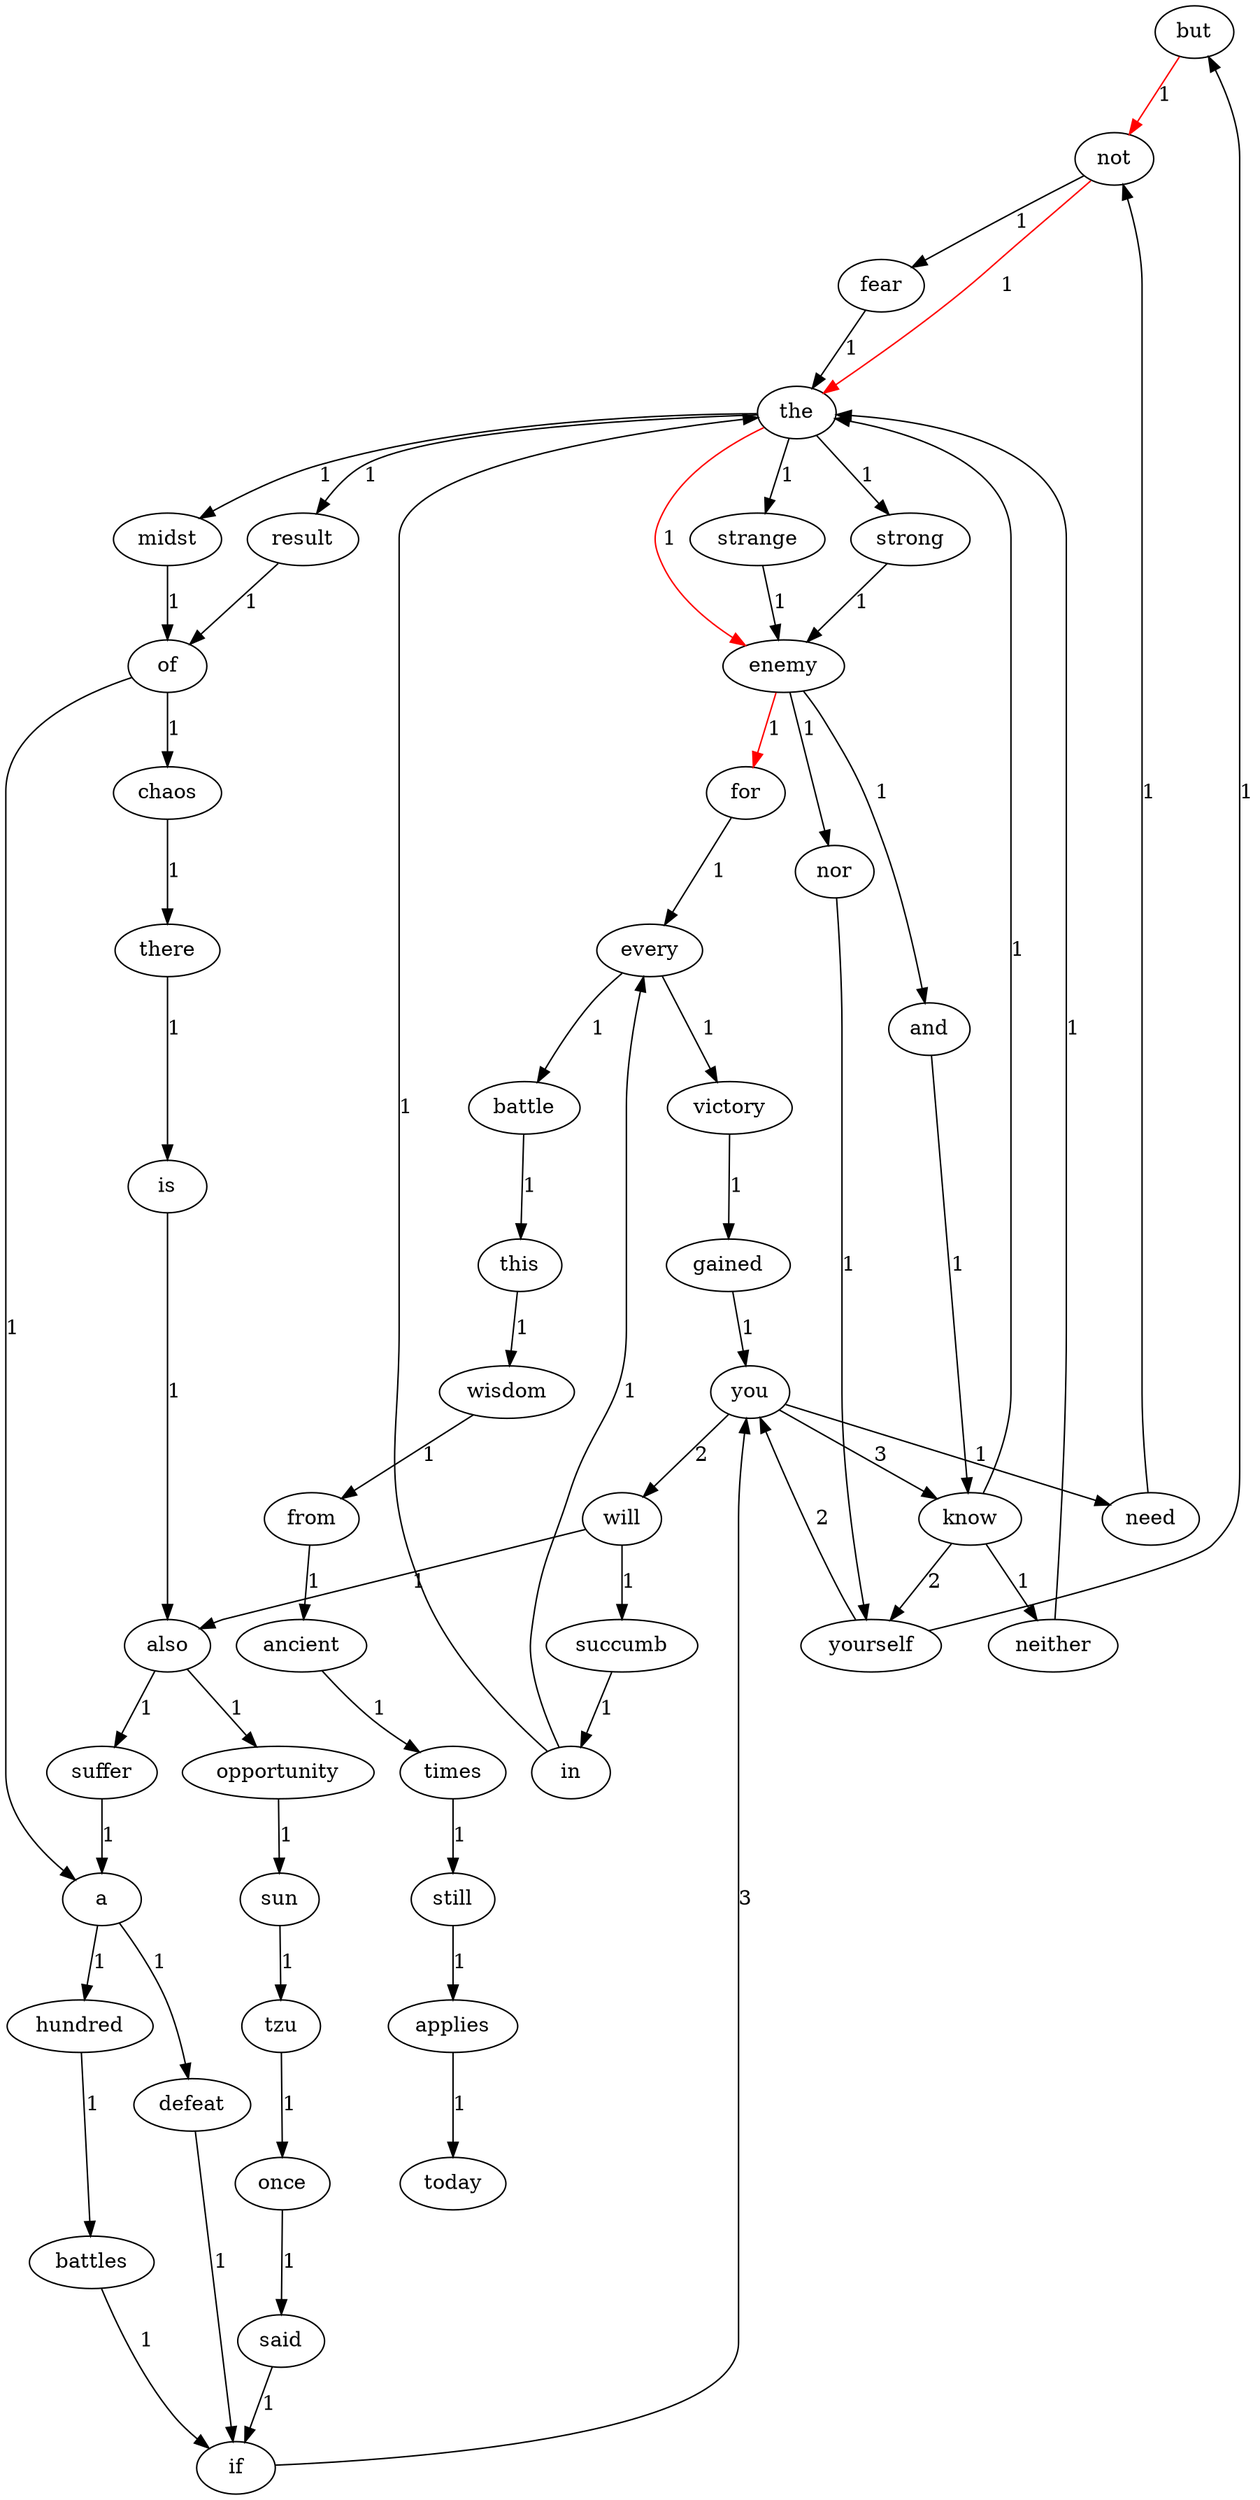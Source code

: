 digraph G {
    "but" -> "not" [label="1" color="red"];
    "strong" -> "enemy" [label="1"];
    "hundred" -> "battles" [label="1"];
    "for" -> "every" [label="1"];
    "enemy" -> "nor" [label="1"];
    "enemy" -> "and" [label="1"];
    "enemy" -> "for" [label="1" color="red"];
    "sun" -> "tzu" [label="1"];
    "wisdom" -> "from" [label="1"];
    "result" -> "of" [label="1"];
    "defeat" -> "if" [label="1"];
    "nor" -> "yourself" [label="1"];
    "not" -> "the" [label="1" color="red"];
    "not" -> "fear" [label="1"];
    "suffer" -> "a" [label="1"];
    "times" -> "still" [label="1"];
    "gained" -> "you" [label="1"];
    "and" -> "know" [label="1"];
    "of" -> "a" [label="1"];
    "of" -> "chaos" [label="1"];
    "midst" -> "of" [label="1"];
    "yourself" -> "but" [label="1"];
    "yourself" -> "you" [label="2"];
    "from" -> "ancient" [label="1"];
    "said" -> "if" [label="1"];
    "if" -> "you" [label="3"];
    "every" -> "battle" [label="1"];
    "every" -> "victory" [label="1"];
    "you" -> "need" [label="1"];
    "you" -> "will" [label="2"];
    "you" -> "know" [label="3"];
    "fear" -> "the" [label="1"];
    "a" -> "defeat" [label="1"];
    "a" -> "hundred" [label="1"];
    "still" -> "applies" [label="1"];
    "chaos" -> "there" [label="1"];
    "in" -> "the" [label="1"];
    "in" -> "every" [label="1"];
    "need" -> "not" [label="1"];
    "will" -> "also" [label="1"];
    "will" -> "succumb" [label="1"];
    "victory" -> "gained" [label="1"];
    "this" -> "wisdom" [label="1"];
    "opportunity" -> "sun" [label="1"];
    "is" -> "also" [label="1"];
    "also" -> "suffer" [label="1"];
    "also" -> "opportunity" [label="1"];
    "ancient" -> "times" [label="1"];
    "tzu" -> "once" [label="1"];
    "strange" -> "enemy" [label="1"];
    "the" -> "result" [label="1"];
    "the" -> "strong" [label="1"];
    "the" -> "midst" [label="1"];
    "the" -> "enemy" [label="1" color="red"];
    "the" -> "strange" [label="1"];
    "battle" -> "this" [label="1"];
    "applies" -> "today" [label="1"];
    "once" -> "said" [label="1"];
    "there" -> "is" [label="1"];
    "neither" -> "the" [label="1"];
    "know" -> "the" [label="1"];
    "know" -> "neither" [label="1"];
    "know" -> "yourself" [label="2"];
    "battles" -> "if" [label="1"];
    "succumb" -> "in" [label="1"];
}